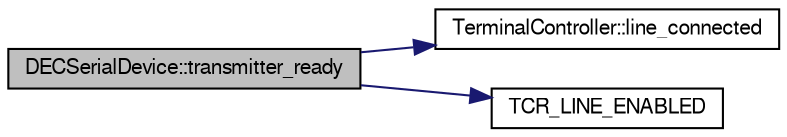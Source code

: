 digraph G
{
  edge [fontname="FreeSans",fontsize="10",labelfontname="FreeSans",labelfontsize="10"];
  node [fontname="FreeSans",fontsize="10",shape=record];
  rankdir=LR;
  Node1 [label="DECSerialDevice::transmitter_ready",height=0.2,width=0.4,color="black", fillcolor="grey75", style="filled" fontcolor="black"];
  Node1 -> Node2 [color="midnightblue",fontsize="10",style="solid"];
  Node2 [label="TerminalController::line_connected",height=0.2,width=0.4,color="black", fillcolor="white", style="filled",URL="$classTerminalController.html#a157b1f7b289043c3b27470230875d9c3"];
  Node1 -> Node3 [color="midnightblue",fontsize="10",style="solid"];
  Node3 [label="TCR_LINE_ENABLED",height=0.2,width=0.4,color="black", fillcolor="white", style="filled",URL="$decserial_8cc.html#a381d404e7c194bd38c5f7017d9db571a"];
}

